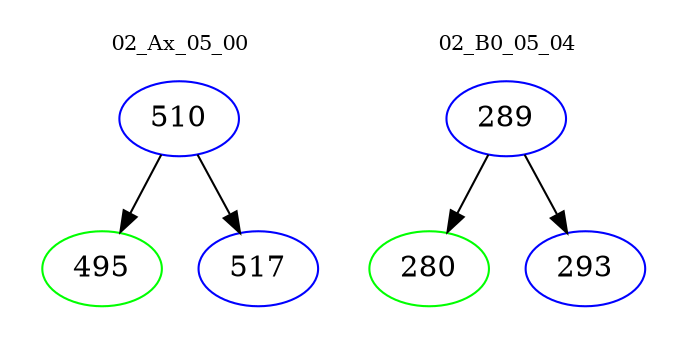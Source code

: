 digraph{
subgraph cluster_0 {
color = white
label = "02_Ax_05_00";
fontsize=10;
T0_510 [label="510", color="blue"]
T0_510 -> T0_495 [color="black"]
T0_495 [label="495", color="green"]
T0_510 -> T0_517 [color="black"]
T0_517 [label="517", color="blue"]
}
subgraph cluster_1 {
color = white
label = "02_B0_05_04";
fontsize=10;
T1_289 [label="289", color="blue"]
T1_289 -> T1_280 [color="black"]
T1_280 [label="280", color="green"]
T1_289 -> T1_293 [color="black"]
T1_293 [label="293", color="blue"]
}
}
